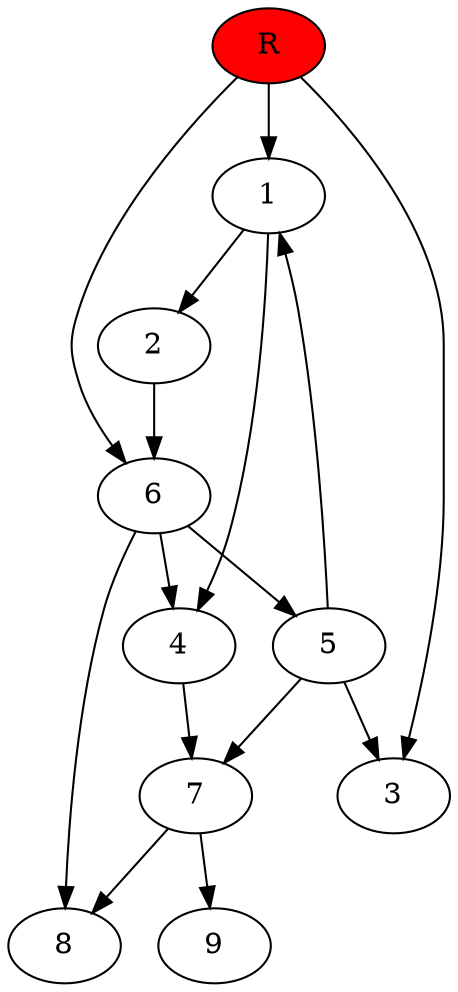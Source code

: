 digraph prb10665 {
	1
	2
	3
	4
	5
	6
	7
	8
	R [fillcolor="#ff0000" style=filled]
	1 -> 2
	1 -> 4
	2 -> 6
	4 -> 7
	5 -> 1
	5 -> 3
	5 -> 7
	6 -> 4
	6 -> 5
	6 -> 8
	7 -> 8
	7 -> 9
	R -> 1
	R -> 3
	R -> 6
}

